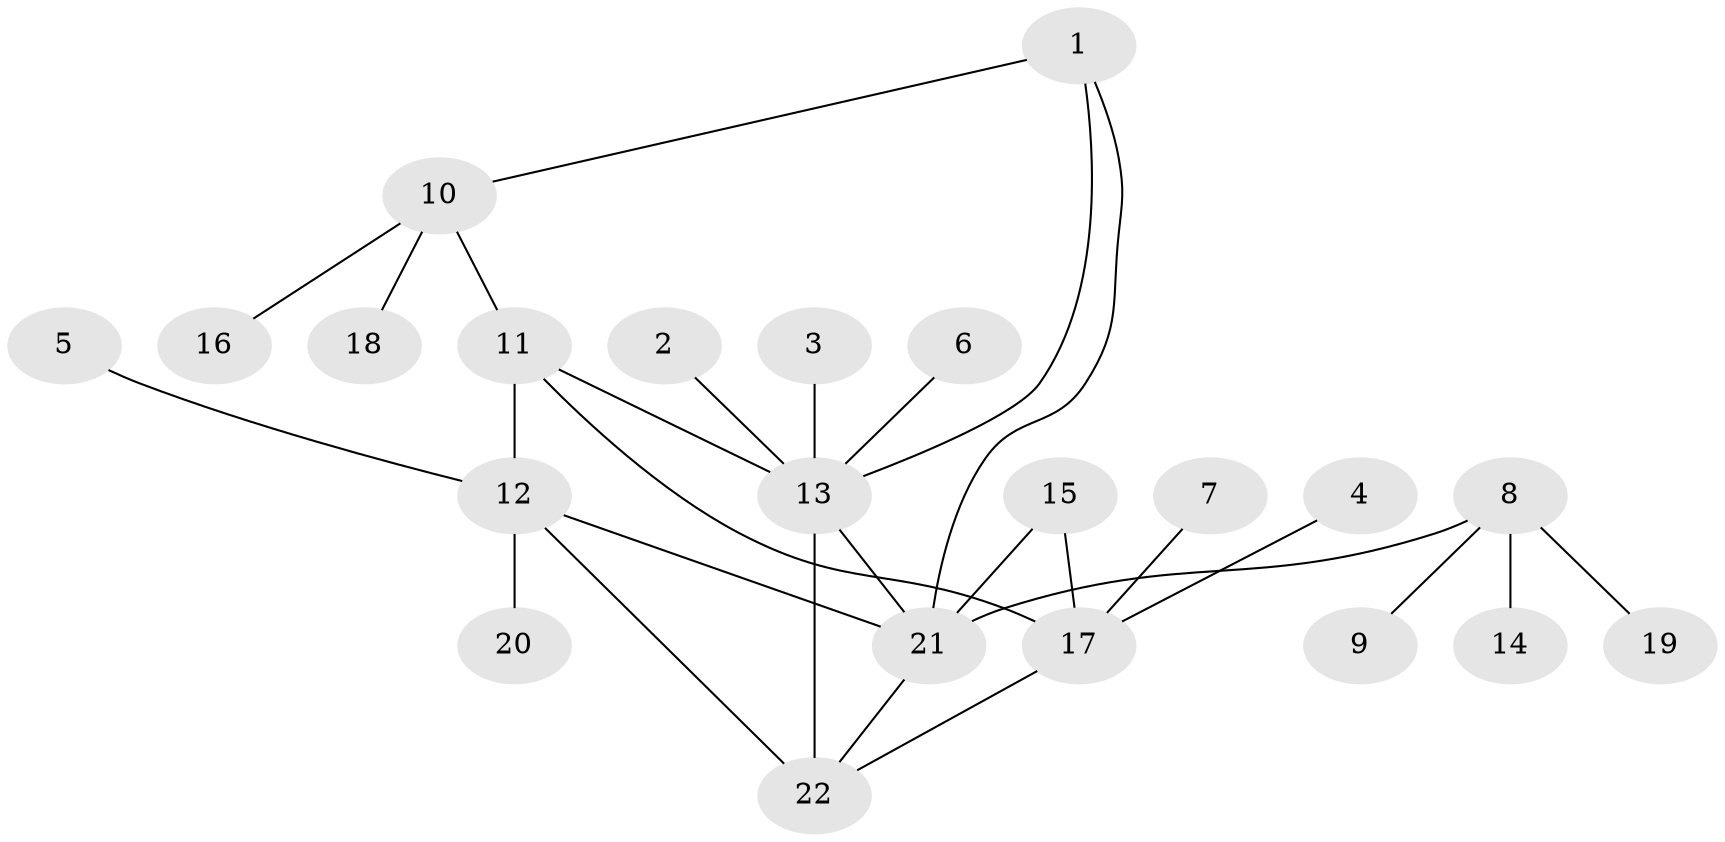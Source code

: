 // original degree distribution, {7: 0.05555555555555555, 6: 0.037037037037037035, 8: 0.018518518518518517, 2: 0.2037037037037037, 11: 0.018518518518518517, 3: 0.1111111111111111, 1: 0.5370370370370371, 5: 0.018518518518518517}
// Generated by graph-tools (version 1.1) at 2025/37/03/04/25 23:37:48]
// undirected, 22 vertices, 28 edges
graph export_dot {
  node [color=gray90,style=filled];
  1;
  2;
  3;
  4;
  5;
  6;
  7;
  8;
  9;
  10;
  11;
  12;
  13;
  14;
  15;
  16;
  17;
  18;
  19;
  20;
  21;
  22;
  1 -- 10 [weight=1.0];
  1 -- 13 [weight=1.0];
  1 -- 21 [weight=1.0];
  2 -- 13 [weight=1.0];
  3 -- 13 [weight=1.0];
  4 -- 17 [weight=1.0];
  5 -- 12 [weight=1.0];
  6 -- 13 [weight=1.0];
  7 -- 17 [weight=1.0];
  8 -- 9 [weight=1.0];
  8 -- 14 [weight=1.0];
  8 -- 19 [weight=1.0];
  8 -- 21 [weight=1.0];
  10 -- 11 [weight=1.0];
  10 -- 16 [weight=1.0];
  10 -- 18 [weight=1.0];
  11 -- 12 [weight=2.0];
  11 -- 13 [weight=2.0];
  11 -- 17 [weight=1.0];
  12 -- 20 [weight=1.0];
  12 -- 21 [weight=1.0];
  12 -- 22 [weight=1.0];
  13 -- 21 [weight=1.0];
  13 -- 22 [weight=2.0];
  15 -- 17 [weight=1.0];
  15 -- 21 [weight=1.0];
  17 -- 22 [weight=1.0];
  21 -- 22 [weight=1.0];
}
